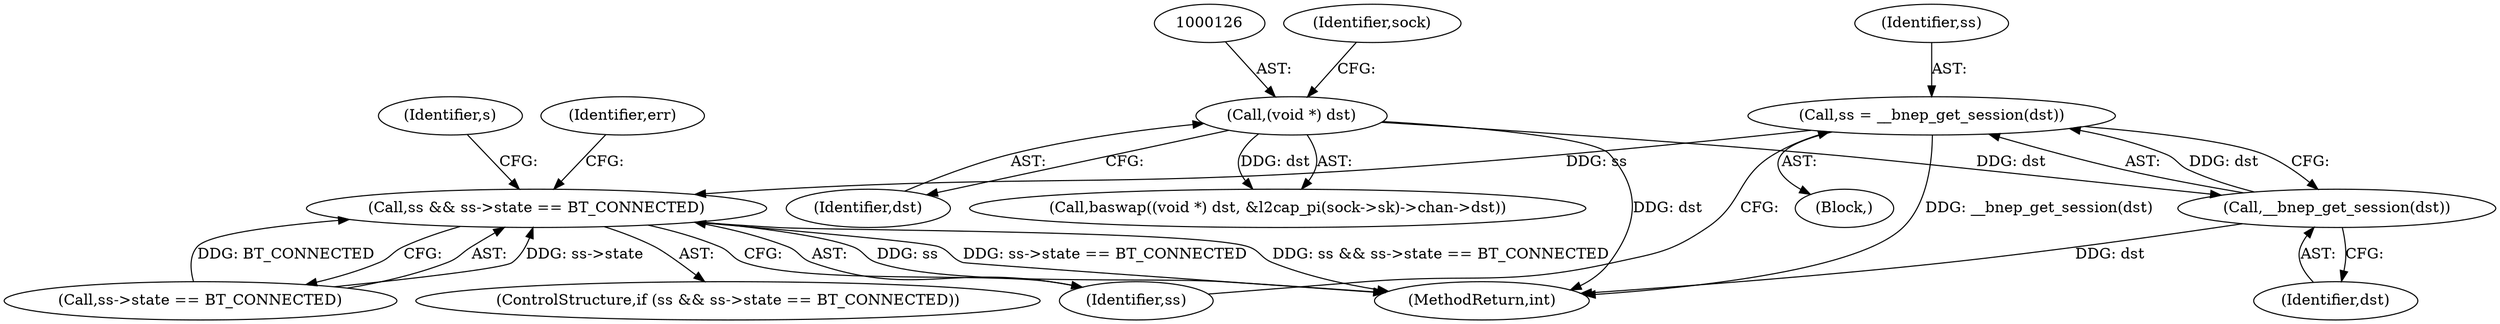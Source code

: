 digraph "0_linux_71bb99a02b32b4cc4265118e85f6035ca72923f0@pointer" {
"1000175" [label="(Call,ss = __bnep_get_session(dst))"];
"1000177" [label="(Call,__bnep_get_session(dst))"];
"1000125" [label="(Call,(void *) dst)"];
"1000180" [label="(Call,ss && ss->state == BT_CONNECTED)"];
"1000189" [label="(Identifier,err)"];
"1000127" [label="(Identifier,dst)"];
"1000194" [label="(Identifier,s)"];
"1000336" [label="(MethodReturn,int)"];
"1000125" [label="(Call,(void *) dst)"];
"1000175" [label="(Call,ss = __bnep_get_session(dst))"];
"1000108" [label="(Block,)"];
"1000179" [label="(ControlStructure,if (ss && ss->state == BT_CONNECTED))"];
"1000178" [label="(Identifier,dst)"];
"1000182" [label="(Call,ss->state == BT_CONNECTED)"];
"1000176" [label="(Identifier,ss)"];
"1000133" [label="(Identifier,sock)"];
"1000124" [label="(Call,baswap((void *) dst, &l2cap_pi(sock->sk)->chan->dst))"];
"1000177" [label="(Call,__bnep_get_session(dst))"];
"1000181" [label="(Identifier,ss)"];
"1000180" [label="(Call,ss && ss->state == BT_CONNECTED)"];
"1000175" -> "1000108"  [label="AST: "];
"1000175" -> "1000177"  [label="CFG: "];
"1000176" -> "1000175"  [label="AST: "];
"1000177" -> "1000175"  [label="AST: "];
"1000181" -> "1000175"  [label="CFG: "];
"1000175" -> "1000336"  [label="DDG: __bnep_get_session(dst)"];
"1000177" -> "1000175"  [label="DDG: dst"];
"1000175" -> "1000180"  [label="DDG: ss"];
"1000177" -> "1000178"  [label="CFG: "];
"1000178" -> "1000177"  [label="AST: "];
"1000177" -> "1000336"  [label="DDG: dst"];
"1000125" -> "1000177"  [label="DDG: dst"];
"1000125" -> "1000124"  [label="AST: "];
"1000125" -> "1000127"  [label="CFG: "];
"1000126" -> "1000125"  [label="AST: "];
"1000127" -> "1000125"  [label="AST: "];
"1000133" -> "1000125"  [label="CFG: "];
"1000125" -> "1000336"  [label="DDG: dst"];
"1000125" -> "1000124"  [label="DDG: dst"];
"1000180" -> "1000179"  [label="AST: "];
"1000180" -> "1000181"  [label="CFG: "];
"1000180" -> "1000182"  [label="CFG: "];
"1000181" -> "1000180"  [label="AST: "];
"1000182" -> "1000180"  [label="AST: "];
"1000189" -> "1000180"  [label="CFG: "];
"1000194" -> "1000180"  [label="CFG: "];
"1000180" -> "1000336"  [label="DDG: ss"];
"1000180" -> "1000336"  [label="DDG: ss->state == BT_CONNECTED"];
"1000180" -> "1000336"  [label="DDG: ss && ss->state == BT_CONNECTED"];
"1000182" -> "1000180"  [label="DDG: ss->state"];
"1000182" -> "1000180"  [label="DDG: BT_CONNECTED"];
}
